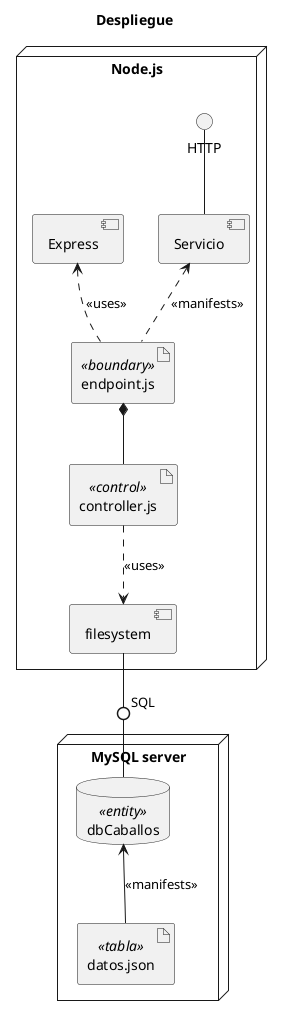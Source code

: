 @startuml
title Despliegue
node Node.js {
interface HTTP
component Express
component Servicio
artifact endpoint.js <<boundary>>
artifact controller.js <<control>>
component "filesystem" as fs
}

node "MySQL server" as MySQL {
database dbCaballos <<entity>>
artifact datos.json <<tabla>>
}

HTTP -- Servicio
Servicio <.. endpoint.js: <<manifests>>
Express <.. endpoint.js: <<uses>>

endpoint.js *-- controller.js

controller.js ..> fs: <<uses>>

fs -0- dbCaballos: SQL

dbCaballos <-- datos.json: <<manifests>>
@enduml
